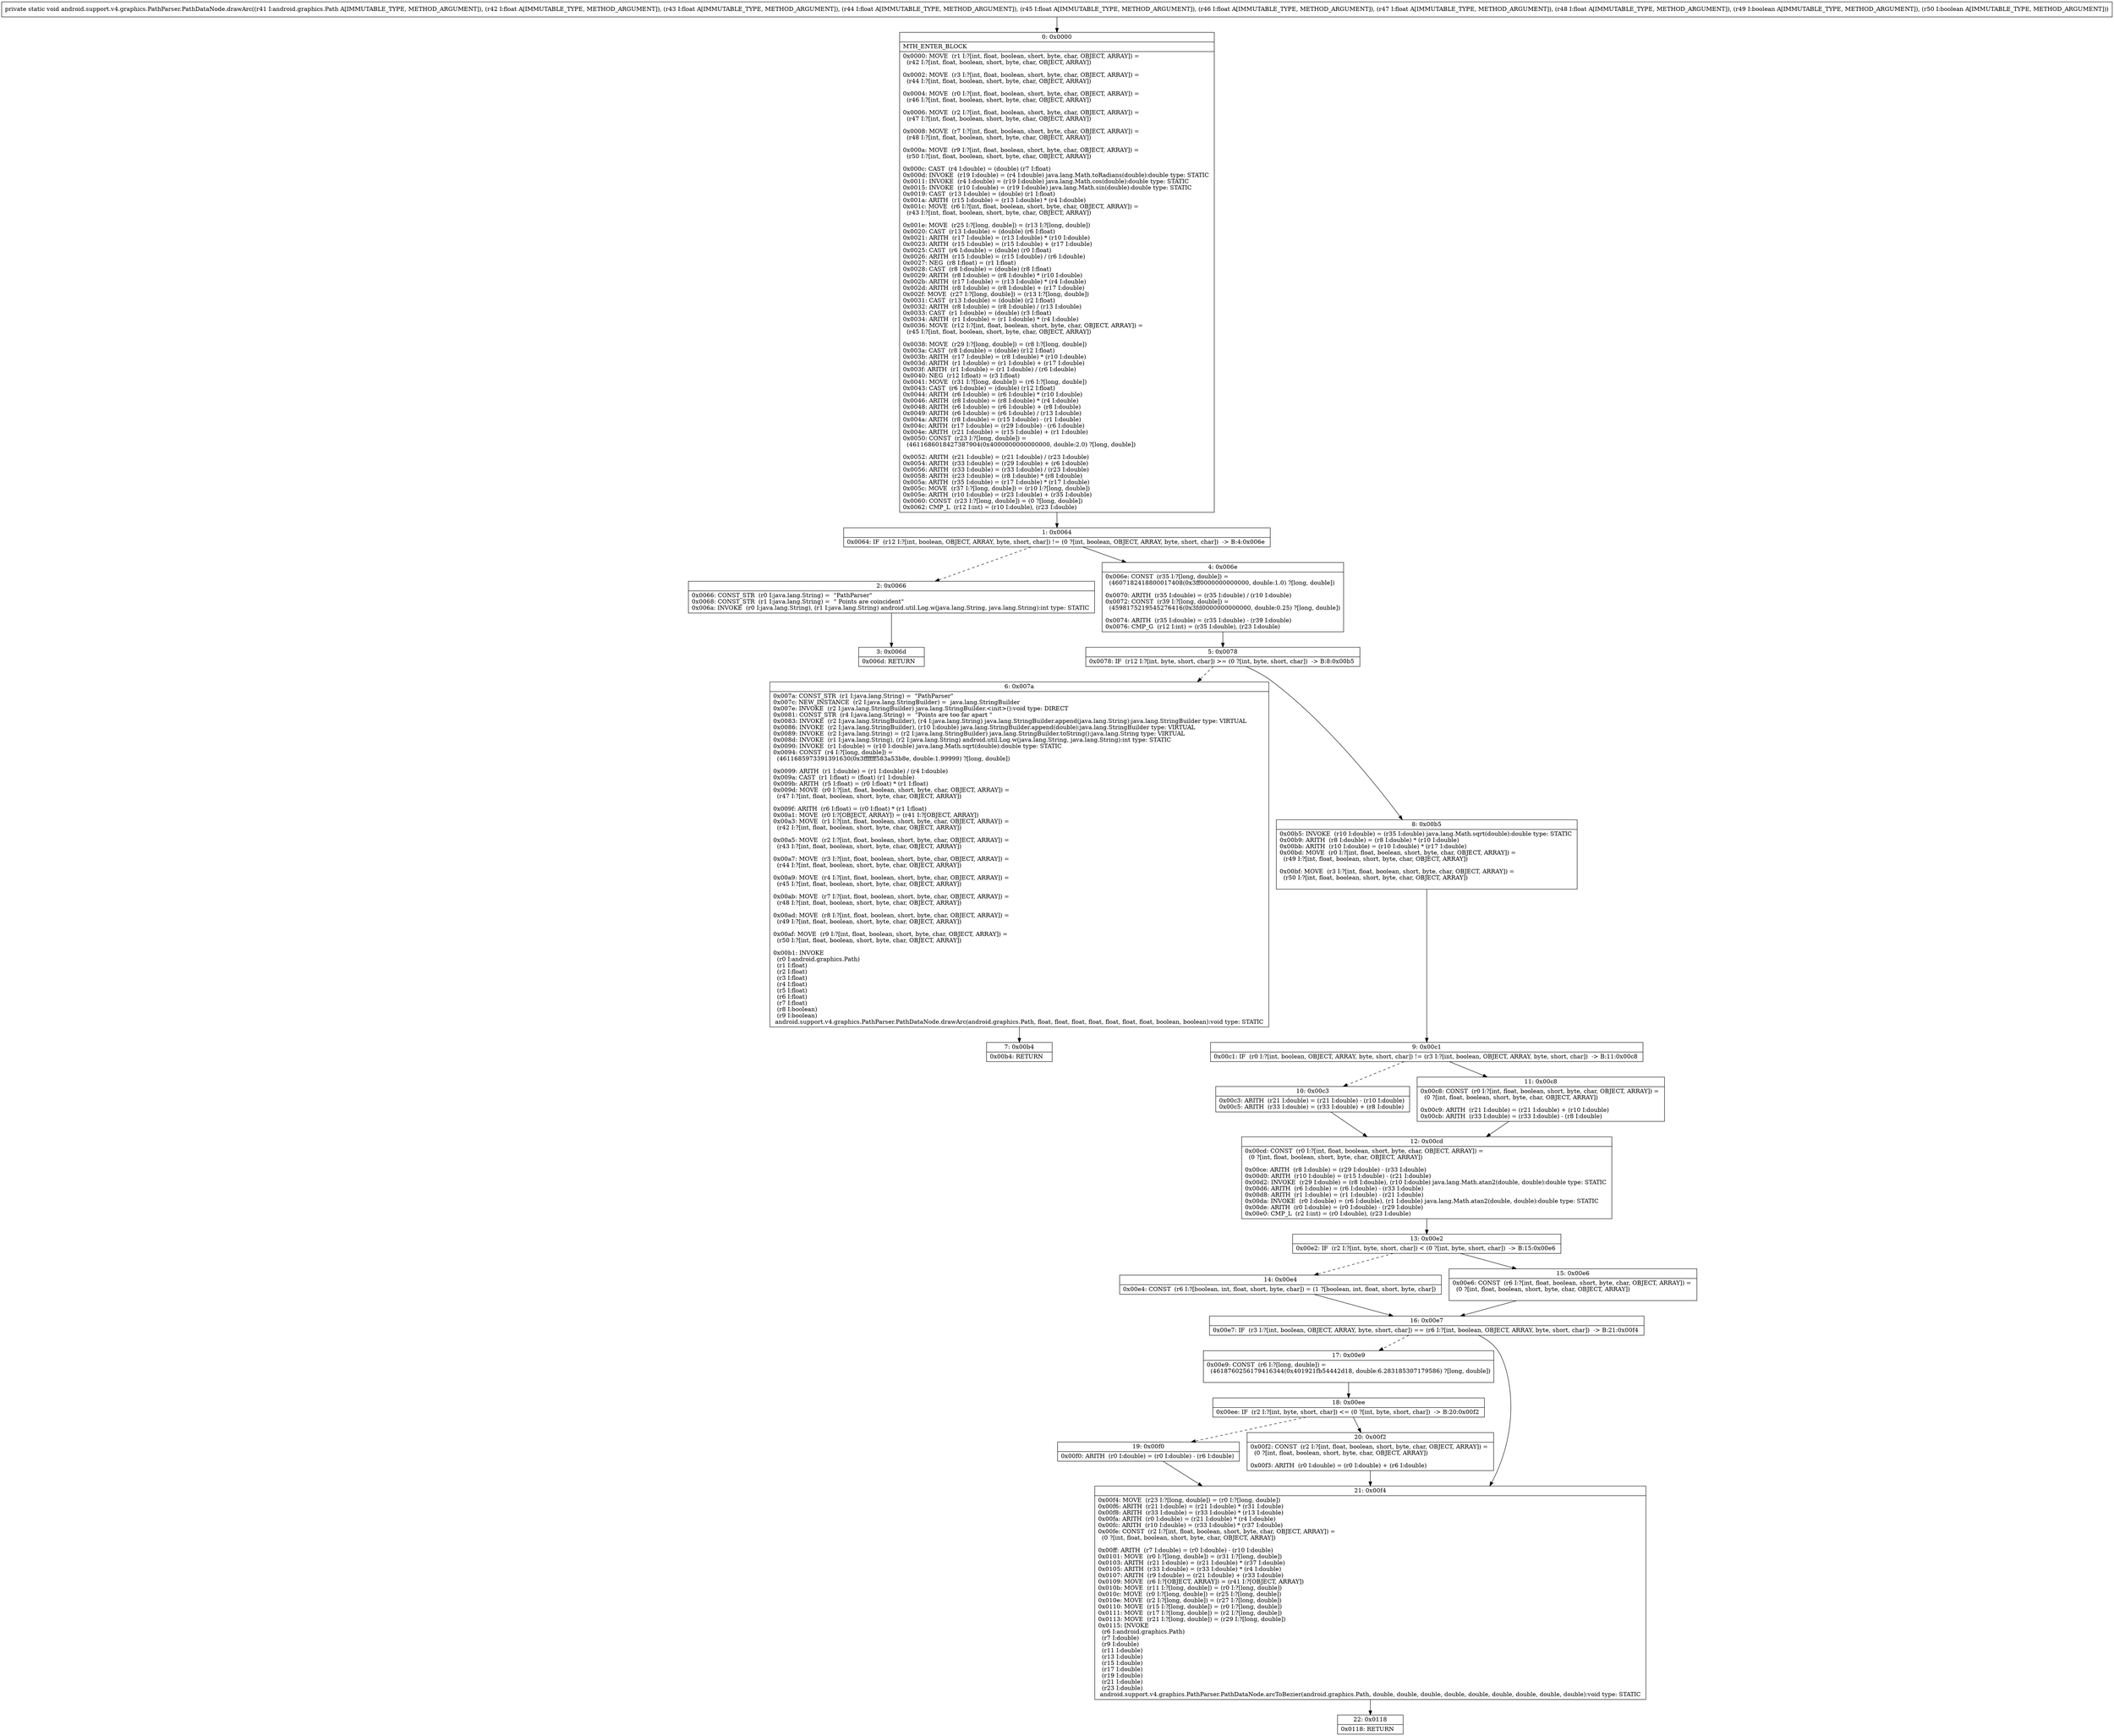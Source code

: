 digraph "CFG forandroid.support.v4.graphics.PathParser.PathDataNode.drawArc(Landroid\/graphics\/Path;FFFFFFFZZ)V" {
Node_0 [shape=record,label="{0\:\ 0x0000|MTH_ENTER_BLOCK\l|0x0000: MOVE  (r1 I:?[int, float, boolean, short, byte, char, OBJECT, ARRAY]) = \l  (r42 I:?[int, float, boolean, short, byte, char, OBJECT, ARRAY])\l \l0x0002: MOVE  (r3 I:?[int, float, boolean, short, byte, char, OBJECT, ARRAY]) = \l  (r44 I:?[int, float, boolean, short, byte, char, OBJECT, ARRAY])\l \l0x0004: MOVE  (r0 I:?[int, float, boolean, short, byte, char, OBJECT, ARRAY]) = \l  (r46 I:?[int, float, boolean, short, byte, char, OBJECT, ARRAY])\l \l0x0006: MOVE  (r2 I:?[int, float, boolean, short, byte, char, OBJECT, ARRAY]) = \l  (r47 I:?[int, float, boolean, short, byte, char, OBJECT, ARRAY])\l \l0x0008: MOVE  (r7 I:?[int, float, boolean, short, byte, char, OBJECT, ARRAY]) = \l  (r48 I:?[int, float, boolean, short, byte, char, OBJECT, ARRAY])\l \l0x000a: MOVE  (r9 I:?[int, float, boolean, short, byte, char, OBJECT, ARRAY]) = \l  (r50 I:?[int, float, boolean, short, byte, char, OBJECT, ARRAY])\l \l0x000c: CAST  (r4 I:double) = (double) (r7 I:float) \l0x000d: INVOKE  (r19 I:double) = (r4 I:double) java.lang.Math.toRadians(double):double type: STATIC \l0x0011: INVOKE  (r4 I:double) = (r19 I:double) java.lang.Math.cos(double):double type: STATIC \l0x0015: INVOKE  (r10 I:double) = (r19 I:double) java.lang.Math.sin(double):double type: STATIC \l0x0019: CAST  (r13 I:double) = (double) (r1 I:float) \l0x001a: ARITH  (r15 I:double) = (r13 I:double) * (r4 I:double) \l0x001c: MOVE  (r6 I:?[int, float, boolean, short, byte, char, OBJECT, ARRAY]) = \l  (r43 I:?[int, float, boolean, short, byte, char, OBJECT, ARRAY])\l \l0x001e: MOVE  (r25 I:?[long, double]) = (r13 I:?[long, double]) \l0x0020: CAST  (r13 I:double) = (double) (r6 I:float) \l0x0021: ARITH  (r17 I:double) = (r13 I:double) * (r10 I:double) \l0x0023: ARITH  (r15 I:double) = (r15 I:double) + (r17 I:double) \l0x0025: CAST  (r6 I:double) = (double) (r0 I:float) \l0x0026: ARITH  (r15 I:double) = (r15 I:double) \/ (r6 I:double) \l0x0027: NEG  (r8 I:float) = (r1 I:float) \l0x0028: CAST  (r8 I:double) = (double) (r8 I:float) \l0x0029: ARITH  (r8 I:double) = (r8 I:double) * (r10 I:double) \l0x002b: ARITH  (r17 I:double) = (r13 I:double) * (r4 I:double) \l0x002d: ARITH  (r8 I:double) = (r8 I:double) + (r17 I:double) \l0x002f: MOVE  (r27 I:?[long, double]) = (r13 I:?[long, double]) \l0x0031: CAST  (r13 I:double) = (double) (r2 I:float) \l0x0032: ARITH  (r8 I:double) = (r8 I:double) \/ (r13 I:double) \l0x0033: CAST  (r1 I:double) = (double) (r3 I:float) \l0x0034: ARITH  (r1 I:double) = (r1 I:double) * (r4 I:double) \l0x0036: MOVE  (r12 I:?[int, float, boolean, short, byte, char, OBJECT, ARRAY]) = \l  (r45 I:?[int, float, boolean, short, byte, char, OBJECT, ARRAY])\l \l0x0038: MOVE  (r29 I:?[long, double]) = (r8 I:?[long, double]) \l0x003a: CAST  (r8 I:double) = (double) (r12 I:float) \l0x003b: ARITH  (r17 I:double) = (r8 I:double) * (r10 I:double) \l0x003d: ARITH  (r1 I:double) = (r1 I:double) + (r17 I:double) \l0x003f: ARITH  (r1 I:double) = (r1 I:double) \/ (r6 I:double) \l0x0040: NEG  (r12 I:float) = (r3 I:float) \l0x0041: MOVE  (r31 I:?[long, double]) = (r6 I:?[long, double]) \l0x0043: CAST  (r6 I:double) = (double) (r12 I:float) \l0x0044: ARITH  (r6 I:double) = (r6 I:double) * (r10 I:double) \l0x0046: ARITH  (r8 I:double) = (r8 I:double) * (r4 I:double) \l0x0048: ARITH  (r6 I:double) = (r6 I:double) + (r8 I:double) \l0x0049: ARITH  (r6 I:double) = (r6 I:double) \/ (r13 I:double) \l0x004a: ARITH  (r8 I:double) = (r15 I:double) \- (r1 I:double) \l0x004c: ARITH  (r17 I:double) = (r29 I:double) \- (r6 I:double) \l0x004e: ARITH  (r21 I:double) = (r15 I:double) + (r1 I:double) \l0x0050: CONST  (r23 I:?[long, double]) = \l  (4611686018427387904(0x4000000000000000, double:2.0) ?[long, double])\l \l0x0052: ARITH  (r21 I:double) = (r21 I:double) \/ (r23 I:double) \l0x0054: ARITH  (r33 I:double) = (r29 I:double) + (r6 I:double) \l0x0056: ARITH  (r33 I:double) = (r33 I:double) \/ (r23 I:double) \l0x0058: ARITH  (r23 I:double) = (r8 I:double) * (r8 I:double) \l0x005a: ARITH  (r35 I:double) = (r17 I:double) * (r17 I:double) \l0x005c: MOVE  (r37 I:?[long, double]) = (r10 I:?[long, double]) \l0x005e: ARITH  (r10 I:double) = (r23 I:double) + (r35 I:double) \l0x0060: CONST  (r23 I:?[long, double]) = (0 ?[long, double]) \l0x0062: CMP_L  (r12 I:int) = (r10 I:double), (r23 I:double) \l}"];
Node_1 [shape=record,label="{1\:\ 0x0064|0x0064: IF  (r12 I:?[int, boolean, OBJECT, ARRAY, byte, short, char]) != (0 ?[int, boolean, OBJECT, ARRAY, byte, short, char])  \-\> B:4:0x006e \l}"];
Node_2 [shape=record,label="{2\:\ 0x0066|0x0066: CONST_STR  (r0 I:java.lang.String) =  \"PathParser\" \l0x0068: CONST_STR  (r1 I:java.lang.String) =  \" Points are coincident\" \l0x006a: INVOKE  (r0 I:java.lang.String), (r1 I:java.lang.String) android.util.Log.w(java.lang.String, java.lang.String):int type: STATIC \l}"];
Node_3 [shape=record,label="{3\:\ 0x006d|0x006d: RETURN   \l}"];
Node_4 [shape=record,label="{4\:\ 0x006e|0x006e: CONST  (r35 I:?[long, double]) = \l  (4607182418800017408(0x3ff0000000000000, double:1.0) ?[long, double])\l \l0x0070: ARITH  (r35 I:double) = (r35 I:double) \/ (r10 I:double) \l0x0072: CONST  (r39 I:?[long, double]) = \l  (4598175219545276416(0x3fd0000000000000, double:0.25) ?[long, double])\l \l0x0074: ARITH  (r35 I:double) = (r35 I:double) \- (r39 I:double) \l0x0076: CMP_G  (r12 I:int) = (r35 I:double), (r23 I:double) \l}"];
Node_5 [shape=record,label="{5\:\ 0x0078|0x0078: IF  (r12 I:?[int, byte, short, char]) \>= (0 ?[int, byte, short, char])  \-\> B:8:0x00b5 \l}"];
Node_6 [shape=record,label="{6\:\ 0x007a|0x007a: CONST_STR  (r1 I:java.lang.String) =  \"PathParser\" \l0x007c: NEW_INSTANCE  (r2 I:java.lang.StringBuilder) =  java.lang.StringBuilder \l0x007e: INVOKE  (r2 I:java.lang.StringBuilder) java.lang.StringBuilder.\<init\>():void type: DIRECT \l0x0081: CONST_STR  (r4 I:java.lang.String) =  \"Points are too far apart \" \l0x0083: INVOKE  (r2 I:java.lang.StringBuilder), (r4 I:java.lang.String) java.lang.StringBuilder.append(java.lang.String):java.lang.StringBuilder type: VIRTUAL \l0x0086: INVOKE  (r2 I:java.lang.StringBuilder), (r10 I:double) java.lang.StringBuilder.append(double):java.lang.StringBuilder type: VIRTUAL \l0x0089: INVOKE  (r2 I:java.lang.String) = (r2 I:java.lang.StringBuilder) java.lang.StringBuilder.toString():java.lang.String type: VIRTUAL \l0x008d: INVOKE  (r1 I:java.lang.String), (r2 I:java.lang.String) android.util.Log.w(java.lang.String, java.lang.String):int type: STATIC \l0x0090: INVOKE  (r1 I:double) = (r10 I:double) java.lang.Math.sqrt(double):double type: STATIC \l0x0094: CONST  (r4 I:?[long, double]) = \l  (4611685973391391630(0x3ffffff583a53b8e, double:1.99999) ?[long, double])\l \l0x0099: ARITH  (r1 I:double) = (r1 I:double) \/ (r4 I:double) \l0x009a: CAST  (r1 I:float) = (float) (r1 I:double) \l0x009b: ARITH  (r5 I:float) = (r0 I:float) * (r1 I:float) \l0x009d: MOVE  (r0 I:?[int, float, boolean, short, byte, char, OBJECT, ARRAY]) = \l  (r47 I:?[int, float, boolean, short, byte, char, OBJECT, ARRAY])\l \l0x009f: ARITH  (r6 I:float) = (r0 I:float) * (r1 I:float) \l0x00a1: MOVE  (r0 I:?[OBJECT, ARRAY]) = (r41 I:?[OBJECT, ARRAY]) \l0x00a3: MOVE  (r1 I:?[int, float, boolean, short, byte, char, OBJECT, ARRAY]) = \l  (r42 I:?[int, float, boolean, short, byte, char, OBJECT, ARRAY])\l \l0x00a5: MOVE  (r2 I:?[int, float, boolean, short, byte, char, OBJECT, ARRAY]) = \l  (r43 I:?[int, float, boolean, short, byte, char, OBJECT, ARRAY])\l \l0x00a7: MOVE  (r3 I:?[int, float, boolean, short, byte, char, OBJECT, ARRAY]) = \l  (r44 I:?[int, float, boolean, short, byte, char, OBJECT, ARRAY])\l \l0x00a9: MOVE  (r4 I:?[int, float, boolean, short, byte, char, OBJECT, ARRAY]) = \l  (r45 I:?[int, float, boolean, short, byte, char, OBJECT, ARRAY])\l \l0x00ab: MOVE  (r7 I:?[int, float, boolean, short, byte, char, OBJECT, ARRAY]) = \l  (r48 I:?[int, float, boolean, short, byte, char, OBJECT, ARRAY])\l \l0x00ad: MOVE  (r8 I:?[int, float, boolean, short, byte, char, OBJECT, ARRAY]) = \l  (r49 I:?[int, float, boolean, short, byte, char, OBJECT, ARRAY])\l \l0x00af: MOVE  (r9 I:?[int, float, boolean, short, byte, char, OBJECT, ARRAY]) = \l  (r50 I:?[int, float, boolean, short, byte, char, OBJECT, ARRAY])\l \l0x00b1: INVOKE  \l  (r0 I:android.graphics.Path)\l  (r1 I:float)\l  (r2 I:float)\l  (r3 I:float)\l  (r4 I:float)\l  (r5 I:float)\l  (r6 I:float)\l  (r7 I:float)\l  (r8 I:boolean)\l  (r9 I:boolean)\l android.support.v4.graphics.PathParser.PathDataNode.drawArc(android.graphics.Path, float, float, float, float, float, float, float, boolean, boolean):void type: STATIC \l}"];
Node_7 [shape=record,label="{7\:\ 0x00b4|0x00b4: RETURN   \l}"];
Node_8 [shape=record,label="{8\:\ 0x00b5|0x00b5: INVOKE  (r10 I:double) = (r35 I:double) java.lang.Math.sqrt(double):double type: STATIC \l0x00b9: ARITH  (r8 I:double) = (r8 I:double) * (r10 I:double) \l0x00bb: ARITH  (r10 I:double) = (r10 I:double) * (r17 I:double) \l0x00bd: MOVE  (r0 I:?[int, float, boolean, short, byte, char, OBJECT, ARRAY]) = \l  (r49 I:?[int, float, boolean, short, byte, char, OBJECT, ARRAY])\l \l0x00bf: MOVE  (r3 I:?[int, float, boolean, short, byte, char, OBJECT, ARRAY]) = \l  (r50 I:?[int, float, boolean, short, byte, char, OBJECT, ARRAY])\l \l}"];
Node_9 [shape=record,label="{9\:\ 0x00c1|0x00c1: IF  (r0 I:?[int, boolean, OBJECT, ARRAY, byte, short, char]) != (r3 I:?[int, boolean, OBJECT, ARRAY, byte, short, char])  \-\> B:11:0x00c8 \l}"];
Node_10 [shape=record,label="{10\:\ 0x00c3|0x00c3: ARITH  (r21 I:double) = (r21 I:double) \- (r10 I:double) \l0x00c5: ARITH  (r33 I:double) = (r33 I:double) + (r8 I:double) \l}"];
Node_11 [shape=record,label="{11\:\ 0x00c8|0x00c8: CONST  (r0 I:?[int, float, boolean, short, byte, char, OBJECT, ARRAY]) = \l  (0 ?[int, float, boolean, short, byte, char, OBJECT, ARRAY])\l \l0x00c9: ARITH  (r21 I:double) = (r21 I:double) + (r10 I:double) \l0x00cb: ARITH  (r33 I:double) = (r33 I:double) \- (r8 I:double) \l}"];
Node_12 [shape=record,label="{12\:\ 0x00cd|0x00cd: CONST  (r0 I:?[int, float, boolean, short, byte, char, OBJECT, ARRAY]) = \l  (0 ?[int, float, boolean, short, byte, char, OBJECT, ARRAY])\l \l0x00ce: ARITH  (r8 I:double) = (r29 I:double) \- (r33 I:double) \l0x00d0: ARITH  (r10 I:double) = (r15 I:double) \- (r21 I:double) \l0x00d2: INVOKE  (r29 I:double) = (r8 I:double), (r10 I:double) java.lang.Math.atan2(double, double):double type: STATIC \l0x00d6: ARITH  (r6 I:double) = (r6 I:double) \- (r33 I:double) \l0x00d8: ARITH  (r1 I:double) = (r1 I:double) \- (r21 I:double) \l0x00da: INVOKE  (r0 I:double) = (r6 I:double), (r1 I:double) java.lang.Math.atan2(double, double):double type: STATIC \l0x00de: ARITH  (r0 I:double) = (r0 I:double) \- (r29 I:double) \l0x00e0: CMP_L  (r2 I:int) = (r0 I:double), (r23 I:double) \l}"];
Node_13 [shape=record,label="{13\:\ 0x00e2|0x00e2: IF  (r2 I:?[int, byte, short, char]) \< (0 ?[int, byte, short, char])  \-\> B:15:0x00e6 \l}"];
Node_14 [shape=record,label="{14\:\ 0x00e4|0x00e4: CONST  (r6 I:?[boolean, int, float, short, byte, char]) = (1 ?[boolean, int, float, short, byte, char]) \l}"];
Node_15 [shape=record,label="{15\:\ 0x00e6|0x00e6: CONST  (r6 I:?[int, float, boolean, short, byte, char, OBJECT, ARRAY]) = \l  (0 ?[int, float, boolean, short, byte, char, OBJECT, ARRAY])\l \l}"];
Node_16 [shape=record,label="{16\:\ 0x00e7|0x00e7: IF  (r3 I:?[int, boolean, OBJECT, ARRAY, byte, short, char]) == (r6 I:?[int, boolean, OBJECT, ARRAY, byte, short, char])  \-\> B:21:0x00f4 \l}"];
Node_17 [shape=record,label="{17\:\ 0x00e9|0x00e9: CONST  (r6 I:?[long, double]) = \l  (4618760256179416344(0x401921fb54442d18, double:6.283185307179586) ?[long, double])\l \l}"];
Node_18 [shape=record,label="{18\:\ 0x00ee|0x00ee: IF  (r2 I:?[int, byte, short, char]) \<= (0 ?[int, byte, short, char])  \-\> B:20:0x00f2 \l}"];
Node_19 [shape=record,label="{19\:\ 0x00f0|0x00f0: ARITH  (r0 I:double) = (r0 I:double) \- (r6 I:double) \l}"];
Node_20 [shape=record,label="{20\:\ 0x00f2|0x00f2: CONST  (r2 I:?[int, float, boolean, short, byte, char, OBJECT, ARRAY]) = \l  (0 ?[int, float, boolean, short, byte, char, OBJECT, ARRAY])\l \l0x00f3: ARITH  (r0 I:double) = (r0 I:double) + (r6 I:double) \l}"];
Node_21 [shape=record,label="{21\:\ 0x00f4|0x00f4: MOVE  (r23 I:?[long, double]) = (r0 I:?[long, double]) \l0x00f6: ARITH  (r21 I:double) = (r21 I:double) * (r31 I:double) \l0x00f8: ARITH  (r33 I:double) = (r33 I:double) * (r13 I:double) \l0x00fa: ARITH  (r0 I:double) = (r21 I:double) * (r4 I:double) \l0x00fc: ARITH  (r10 I:double) = (r33 I:double) * (r37 I:double) \l0x00fe: CONST  (r2 I:?[int, float, boolean, short, byte, char, OBJECT, ARRAY]) = \l  (0 ?[int, float, boolean, short, byte, char, OBJECT, ARRAY])\l \l0x00ff: ARITH  (r7 I:double) = (r0 I:double) \- (r10 I:double) \l0x0101: MOVE  (r0 I:?[long, double]) = (r31 I:?[long, double]) \l0x0103: ARITH  (r21 I:double) = (r21 I:double) * (r37 I:double) \l0x0105: ARITH  (r33 I:double) = (r33 I:double) * (r4 I:double) \l0x0107: ARITH  (r9 I:double) = (r21 I:double) + (r33 I:double) \l0x0109: MOVE  (r6 I:?[OBJECT, ARRAY]) = (r41 I:?[OBJECT, ARRAY]) \l0x010b: MOVE  (r11 I:?[long, double]) = (r0 I:?[long, double]) \l0x010c: MOVE  (r0 I:?[long, double]) = (r25 I:?[long, double]) \l0x010e: MOVE  (r2 I:?[long, double]) = (r27 I:?[long, double]) \l0x0110: MOVE  (r15 I:?[long, double]) = (r0 I:?[long, double]) \l0x0111: MOVE  (r17 I:?[long, double]) = (r2 I:?[long, double]) \l0x0113: MOVE  (r21 I:?[long, double]) = (r29 I:?[long, double]) \l0x0115: INVOKE  \l  (r6 I:android.graphics.Path)\l  (r7 I:double)\l  (r9 I:double)\l  (r11 I:double)\l  (r13 I:double)\l  (r15 I:double)\l  (r17 I:double)\l  (r19 I:double)\l  (r21 I:double)\l  (r23 I:double)\l android.support.v4.graphics.PathParser.PathDataNode.arcToBezier(android.graphics.Path, double, double, double, double, double, double, double, double, double):void type: STATIC \l}"];
Node_22 [shape=record,label="{22\:\ 0x0118|0x0118: RETURN   \l}"];
MethodNode[shape=record,label="{private static void android.support.v4.graphics.PathParser.PathDataNode.drawArc((r41 I:android.graphics.Path A[IMMUTABLE_TYPE, METHOD_ARGUMENT]), (r42 I:float A[IMMUTABLE_TYPE, METHOD_ARGUMENT]), (r43 I:float A[IMMUTABLE_TYPE, METHOD_ARGUMENT]), (r44 I:float A[IMMUTABLE_TYPE, METHOD_ARGUMENT]), (r45 I:float A[IMMUTABLE_TYPE, METHOD_ARGUMENT]), (r46 I:float A[IMMUTABLE_TYPE, METHOD_ARGUMENT]), (r47 I:float A[IMMUTABLE_TYPE, METHOD_ARGUMENT]), (r48 I:float A[IMMUTABLE_TYPE, METHOD_ARGUMENT]), (r49 I:boolean A[IMMUTABLE_TYPE, METHOD_ARGUMENT]), (r50 I:boolean A[IMMUTABLE_TYPE, METHOD_ARGUMENT])) }"];
MethodNode -> Node_0;
Node_0 -> Node_1;
Node_1 -> Node_2[style=dashed];
Node_1 -> Node_4;
Node_2 -> Node_3;
Node_4 -> Node_5;
Node_5 -> Node_6[style=dashed];
Node_5 -> Node_8;
Node_6 -> Node_7;
Node_8 -> Node_9;
Node_9 -> Node_10[style=dashed];
Node_9 -> Node_11;
Node_10 -> Node_12;
Node_11 -> Node_12;
Node_12 -> Node_13;
Node_13 -> Node_14[style=dashed];
Node_13 -> Node_15;
Node_14 -> Node_16;
Node_15 -> Node_16;
Node_16 -> Node_17[style=dashed];
Node_16 -> Node_21;
Node_17 -> Node_18;
Node_18 -> Node_19[style=dashed];
Node_18 -> Node_20;
Node_19 -> Node_21;
Node_20 -> Node_21;
Node_21 -> Node_22;
}

